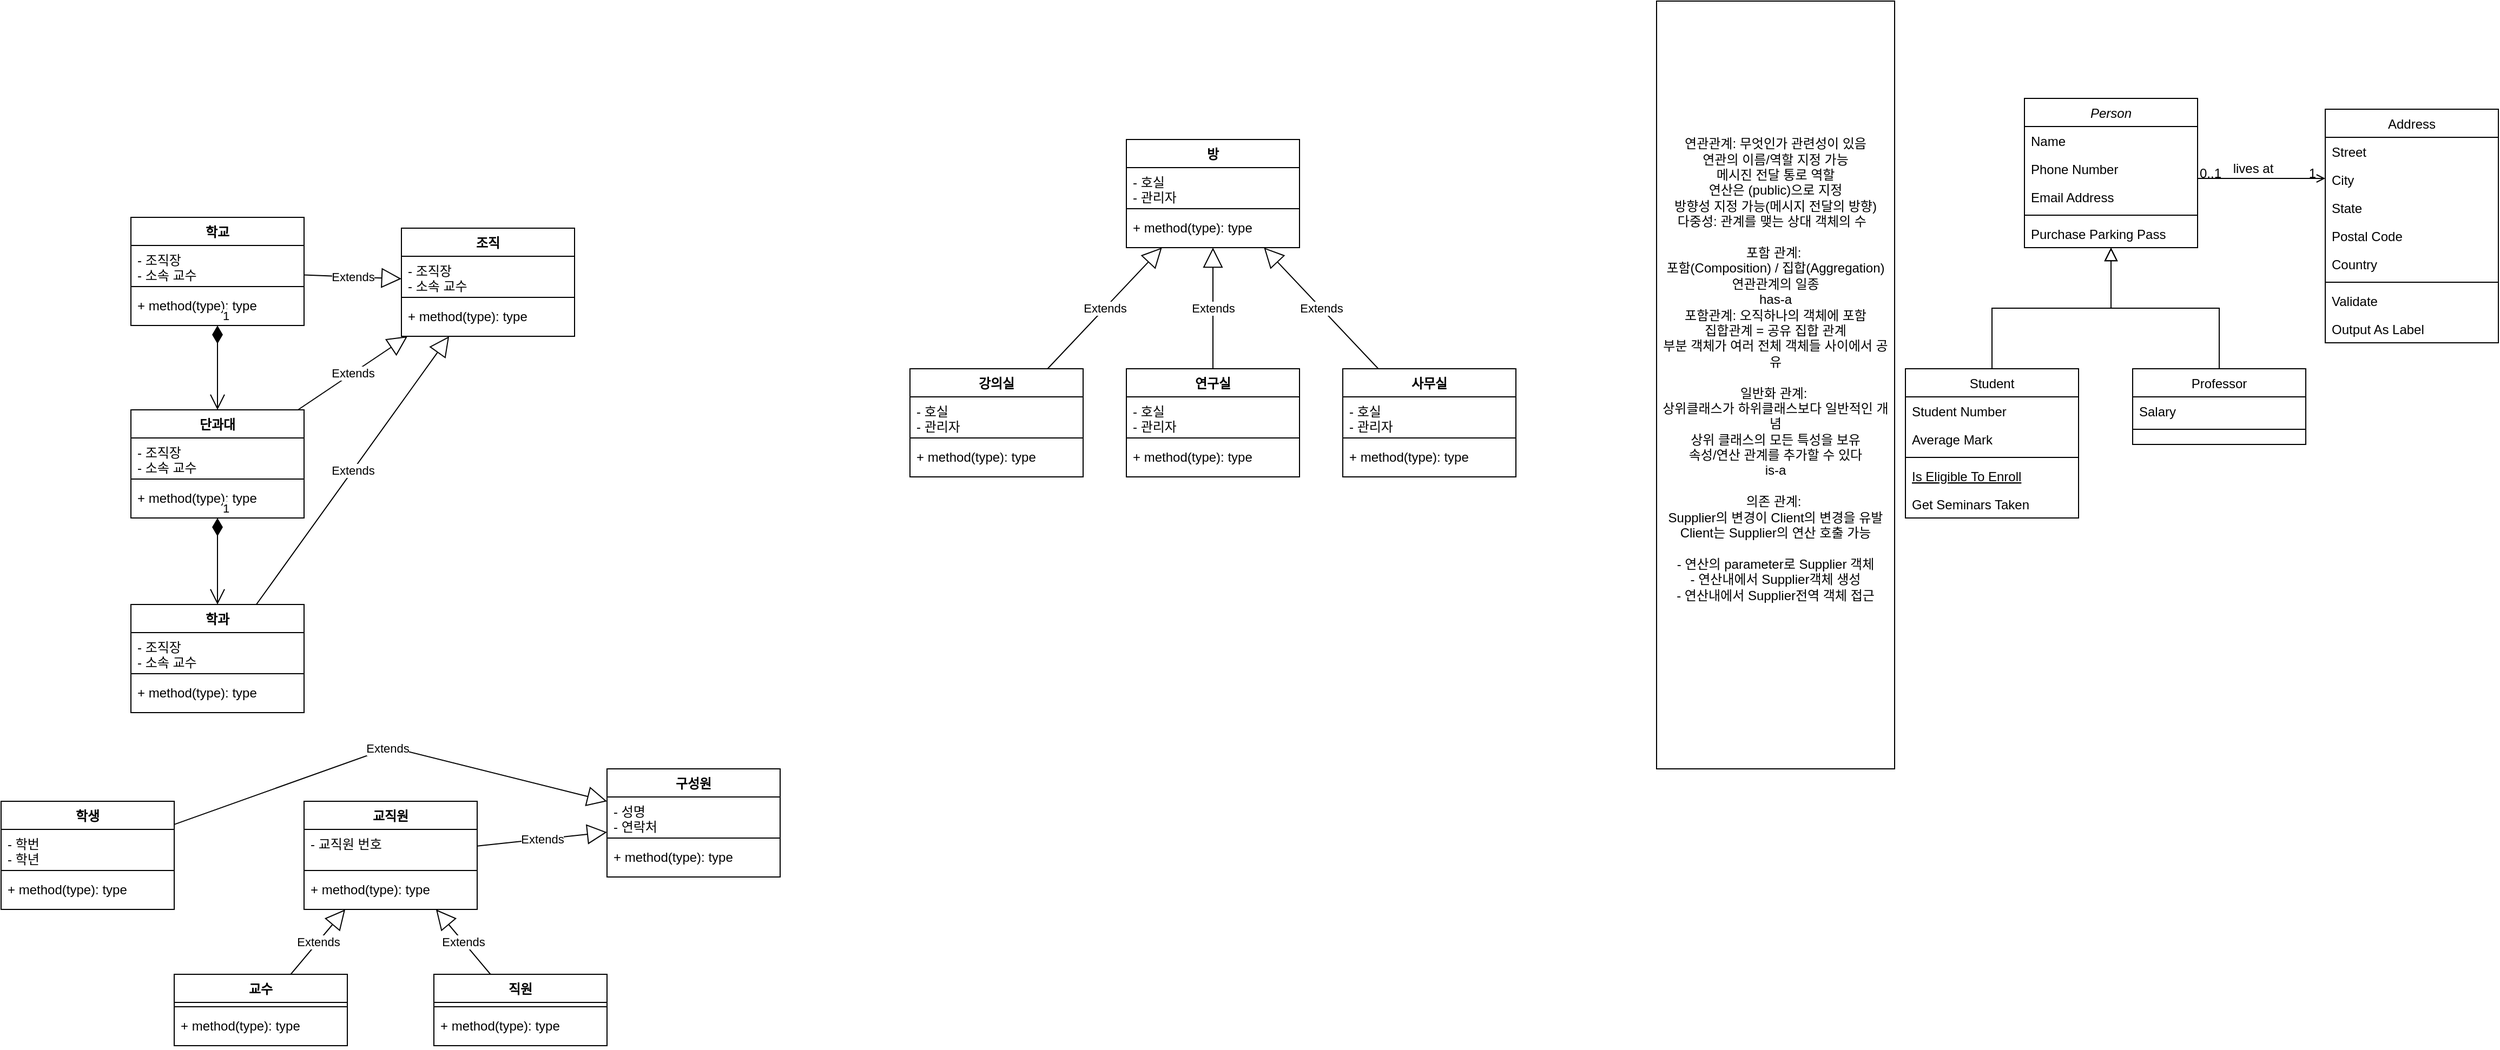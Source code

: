 <mxfile version="24.7.12">
  <diagram id="C5RBs43oDa-KdzZeNtuy" name="Page-1">
    <mxGraphModel dx="2560" dy="573" grid="1" gridSize="10" guides="1" tooltips="1" connect="1" arrows="1" fold="1" page="1" pageScale="1" pageWidth="827" pageHeight="1169" math="0" shadow="0">
      <root>
        <mxCell id="WIyWlLk6GJQsqaUBKTNV-0" />
        <mxCell id="WIyWlLk6GJQsqaUBKTNV-1" parent="WIyWlLk6GJQsqaUBKTNV-0" />
        <mxCell id="zkfFHV4jXpPFQw0GAbJ--0" value="Person" style="swimlane;fontStyle=2;align=center;verticalAlign=top;childLayout=stackLayout;horizontal=1;startSize=26;horizontalStack=0;resizeParent=1;resizeLast=0;collapsible=1;marginBottom=0;rounded=0;shadow=0;strokeWidth=1;" parent="WIyWlLk6GJQsqaUBKTNV-1" vertex="1">
          <mxGeometry x="230" y="110" width="160" height="138" as="geometry">
            <mxRectangle x="230" y="140" width="160" height="26" as="alternateBounds" />
          </mxGeometry>
        </mxCell>
        <mxCell id="zkfFHV4jXpPFQw0GAbJ--1" value="Name" style="text;align=left;verticalAlign=top;spacingLeft=4;spacingRight=4;overflow=hidden;rotatable=0;points=[[0,0.5],[1,0.5]];portConstraint=eastwest;" parent="zkfFHV4jXpPFQw0GAbJ--0" vertex="1">
          <mxGeometry y="26" width="160" height="26" as="geometry" />
        </mxCell>
        <mxCell id="zkfFHV4jXpPFQw0GAbJ--2" value="Phone Number" style="text;align=left;verticalAlign=top;spacingLeft=4;spacingRight=4;overflow=hidden;rotatable=0;points=[[0,0.5],[1,0.5]];portConstraint=eastwest;rounded=0;shadow=0;html=0;" parent="zkfFHV4jXpPFQw0GAbJ--0" vertex="1">
          <mxGeometry y="52" width="160" height="26" as="geometry" />
        </mxCell>
        <mxCell id="zkfFHV4jXpPFQw0GAbJ--3" value="Email Address" style="text;align=left;verticalAlign=top;spacingLeft=4;spacingRight=4;overflow=hidden;rotatable=0;points=[[0,0.5],[1,0.5]];portConstraint=eastwest;rounded=0;shadow=0;html=0;" parent="zkfFHV4jXpPFQw0GAbJ--0" vertex="1">
          <mxGeometry y="78" width="160" height="26" as="geometry" />
        </mxCell>
        <mxCell id="zkfFHV4jXpPFQw0GAbJ--4" value="" style="line;html=1;strokeWidth=1;align=left;verticalAlign=middle;spacingTop=-1;spacingLeft=3;spacingRight=3;rotatable=0;labelPosition=right;points=[];portConstraint=eastwest;" parent="zkfFHV4jXpPFQw0GAbJ--0" vertex="1">
          <mxGeometry y="104" width="160" height="8" as="geometry" />
        </mxCell>
        <mxCell id="zkfFHV4jXpPFQw0GAbJ--5" value="Purchase Parking Pass" style="text;align=left;verticalAlign=top;spacingLeft=4;spacingRight=4;overflow=hidden;rotatable=0;points=[[0,0.5],[1,0.5]];portConstraint=eastwest;" parent="zkfFHV4jXpPFQw0GAbJ--0" vertex="1">
          <mxGeometry y="112" width="160" height="26" as="geometry" />
        </mxCell>
        <mxCell id="zkfFHV4jXpPFQw0GAbJ--6" value="Student" style="swimlane;fontStyle=0;align=center;verticalAlign=top;childLayout=stackLayout;horizontal=1;startSize=26;horizontalStack=0;resizeParent=1;resizeLast=0;collapsible=1;marginBottom=0;rounded=0;shadow=0;strokeWidth=1;" parent="WIyWlLk6GJQsqaUBKTNV-1" vertex="1">
          <mxGeometry x="120" y="360" width="160" height="138" as="geometry">
            <mxRectangle x="130" y="380" width="160" height="26" as="alternateBounds" />
          </mxGeometry>
        </mxCell>
        <mxCell id="zkfFHV4jXpPFQw0GAbJ--7" value="Student Number" style="text;align=left;verticalAlign=top;spacingLeft=4;spacingRight=4;overflow=hidden;rotatable=0;points=[[0,0.5],[1,0.5]];portConstraint=eastwest;" parent="zkfFHV4jXpPFQw0GAbJ--6" vertex="1">
          <mxGeometry y="26" width="160" height="26" as="geometry" />
        </mxCell>
        <mxCell id="zkfFHV4jXpPFQw0GAbJ--8" value="Average Mark" style="text;align=left;verticalAlign=top;spacingLeft=4;spacingRight=4;overflow=hidden;rotatable=0;points=[[0,0.5],[1,0.5]];portConstraint=eastwest;rounded=0;shadow=0;html=0;" parent="zkfFHV4jXpPFQw0GAbJ--6" vertex="1">
          <mxGeometry y="52" width="160" height="26" as="geometry" />
        </mxCell>
        <mxCell id="zkfFHV4jXpPFQw0GAbJ--9" value="" style="line;html=1;strokeWidth=1;align=left;verticalAlign=middle;spacingTop=-1;spacingLeft=3;spacingRight=3;rotatable=0;labelPosition=right;points=[];portConstraint=eastwest;" parent="zkfFHV4jXpPFQw0GAbJ--6" vertex="1">
          <mxGeometry y="78" width="160" height="8" as="geometry" />
        </mxCell>
        <mxCell id="zkfFHV4jXpPFQw0GAbJ--10" value="Is Eligible To Enroll" style="text;align=left;verticalAlign=top;spacingLeft=4;spacingRight=4;overflow=hidden;rotatable=0;points=[[0,0.5],[1,0.5]];portConstraint=eastwest;fontStyle=4" parent="zkfFHV4jXpPFQw0GAbJ--6" vertex="1">
          <mxGeometry y="86" width="160" height="26" as="geometry" />
        </mxCell>
        <mxCell id="zkfFHV4jXpPFQw0GAbJ--11" value="Get Seminars Taken" style="text;align=left;verticalAlign=top;spacingLeft=4;spacingRight=4;overflow=hidden;rotatable=0;points=[[0,0.5],[1,0.5]];portConstraint=eastwest;" parent="zkfFHV4jXpPFQw0GAbJ--6" vertex="1">
          <mxGeometry y="112" width="160" height="26" as="geometry" />
        </mxCell>
        <mxCell id="zkfFHV4jXpPFQw0GAbJ--12" value="" style="endArrow=block;endSize=10;endFill=0;shadow=0;strokeWidth=1;rounded=0;curved=0;edgeStyle=elbowEdgeStyle;elbow=vertical;" parent="WIyWlLk6GJQsqaUBKTNV-1" source="zkfFHV4jXpPFQw0GAbJ--6" target="zkfFHV4jXpPFQw0GAbJ--0" edge="1">
          <mxGeometry width="160" relative="1" as="geometry">
            <mxPoint x="200" y="203" as="sourcePoint" />
            <mxPoint x="200" y="203" as="targetPoint" />
          </mxGeometry>
        </mxCell>
        <mxCell id="zkfFHV4jXpPFQw0GAbJ--13" value="Professor" style="swimlane;fontStyle=0;align=center;verticalAlign=top;childLayout=stackLayout;horizontal=1;startSize=26;horizontalStack=0;resizeParent=1;resizeLast=0;collapsible=1;marginBottom=0;rounded=0;shadow=0;strokeWidth=1;" parent="WIyWlLk6GJQsqaUBKTNV-1" vertex="1">
          <mxGeometry x="330" y="360" width="160" height="70" as="geometry">
            <mxRectangle x="340" y="380" width="170" height="26" as="alternateBounds" />
          </mxGeometry>
        </mxCell>
        <mxCell id="zkfFHV4jXpPFQw0GAbJ--14" value="Salary" style="text;align=left;verticalAlign=top;spacingLeft=4;spacingRight=4;overflow=hidden;rotatable=0;points=[[0,0.5],[1,0.5]];portConstraint=eastwest;" parent="zkfFHV4jXpPFQw0GAbJ--13" vertex="1">
          <mxGeometry y="26" width="160" height="26" as="geometry" />
        </mxCell>
        <mxCell id="zkfFHV4jXpPFQw0GAbJ--15" value="" style="line;html=1;strokeWidth=1;align=left;verticalAlign=middle;spacingTop=-1;spacingLeft=3;spacingRight=3;rotatable=0;labelPosition=right;points=[];portConstraint=eastwest;" parent="zkfFHV4jXpPFQw0GAbJ--13" vertex="1">
          <mxGeometry y="52" width="160" height="8" as="geometry" />
        </mxCell>
        <mxCell id="zkfFHV4jXpPFQw0GAbJ--16" value="" style="endArrow=block;endSize=10;endFill=0;shadow=0;strokeWidth=1;rounded=0;curved=0;edgeStyle=elbowEdgeStyle;elbow=vertical;" parent="WIyWlLk6GJQsqaUBKTNV-1" source="zkfFHV4jXpPFQw0GAbJ--13" target="zkfFHV4jXpPFQw0GAbJ--0" edge="1">
          <mxGeometry width="160" relative="1" as="geometry">
            <mxPoint x="210" y="373" as="sourcePoint" />
            <mxPoint x="310" y="271" as="targetPoint" />
          </mxGeometry>
        </mxCell>
        <mxCell id="zkfFHV4jXpPFQw0GAbJ--17" value="Address" style="swimlane;fontStyle=0;align=center;verticalAlign=top;childLayout=stackLayout;horizontal=1;startSize=26;horizontalStack=0;resizeParent=1;resizeLast=0;collapsible=1;marginBottom=0;rounded=0;shadow=0;strokeWidth=1;" parent="WIyWlLk6GJQsqaUBKTNV-1" vertex="1">
          <mxGeometry x="508" y="120" width="160" height="216" as="geometry">
            <mxRectangle x="550" y="140" width="160" height="26" as="alternateBounds" />
          </mxGeometry>
        </mxCell>
        <mxCell id="zkfFHV4jXpPFQw0GAbJ--18" value="Street" style="text;align=left;verticalAlign=top;spacingLeft=4;spacingRight=4;overflow=hidden;rotatable=0;points=[[0,0.5],[1,0.5]];portConstraint=eastwest;" parent="zkfFHV4jXpPFQw0GAbJ--17" vertex="1">
          <mxGeometry y="26" width="160" height="26" as="geometry" />
        </mxCell>
        <mxCell id="zkfFHV4jXpPFQw0GAbJ--19" value="City" style="text;align=left;verticalAlign=top;spacingLeft=4;spacingRight=4;overflow=hidden;rotatable=0;points=[[0,0.5],[1,0.5]];portConstraint=eastwest;rounded=0;shadow=0;html=0;" parent="zkfFHV4jXpPFQw0GAbJ--17" vertex="1">
          <mxGeometry y="52" width="160" height="26" as="geometry" />
        </mxCell>
        <mxCell id="zkfFHV4jXpPFQw0GAbJ--20" value="State" style="text;align=left;verticalAlign=top;spacingLeft=4;spacingRight=4;overflow=hidden;rotatable=0;points=[[0,0.5],[1,0.5]];portConstraint=eastwest;rounded=0;shadow=0;html=0;" parent="zkfFHV4jXpPFQw0GAbJ--17" vertex="1">
          <mxGeometry y="78" width="160" height="26" as="geometry" />
        </mxCell>
        <mxCell id="zkfFHV4jXpPFQw0GAbJ--21" value="Postal Code" style="text;align=left;verticalAlign=top;spacingLeft=4;spacingRight=4;overflow=hidden;rotatable=0;points=[[0,0.5],[1,0.5]];portConstraint=eastwest;rounded=0;shadow=0;html=0;" parent="zkfFHV4jXpPFQw0GAbJ--17" vertex="1">
          <mxGeometry y="104" width="160" height="26" as="geometry" />
        </mxCell>
        <mxCell id="zkfFHV4jXpPFQw0GAbJ--22" value="Country" style="text;align=left;verticalAlign=top;spacingLeft=4;spacingRight=4;overflow=hidden;rotatable=0;points=[[0,0.5],[1,0.5]];portConstraint=eastwest;rounded=0;shadow=0;html=0;" parent="zkfFHV4jXpPFQw0GAbJ--17" vertex="1">
          <mxGeometry y="130" width="160" height="26" as="geometry" />
        </mxCell>
        <mxCell id="zkfFHV4jXpPFQw0GAbJ--23" value="" style="line;html=1;strokeWidth=1;align=left;verticalAlign=middle;spacingTop=-1;spacingLeft=3;spacingRight=3;rotatable=0;labelPosition=right;points=[];portConstraint=eastwest;" parent="zkfFHV4jXpPFQw0GAbJ--17" vertex="1">
          <mxGeometry y="156" width="160" height="8" as="geometry" />
        </mxCell>
        <mxCell id="zkfFHV4jXpPFQw0GAbJ--24" value="Validate" style="text;align=left;verticalAlign=top;spacingLeft=4;spacingRight=4;overflow=hidden;rotatable=0;points=[[0,0.5],[1,0.5]];portConstraint=eastwest;" parent="zkfFHV4jXpPFQw0GAbJ--17" vertex="1">
          <mxGeometry y="164" width="160" height="26" as="geometry" />
        </mxCell>
        <mxCell id="zkfFHV4jXpPFQw0GAbJ--25" value="Output As Label" style="text;align=left;verticalAlign=top;spacingLeft=4;spacingRight=4;overflow=hidden;rotatable=0;points=[[0,0.5],[1,0.5]];portConstraint=eastwest;" parent="zkfFHV4jXpPFQw0GAbJ--17" vertex="1">
          <mxGeometry y="190" width="160" height="26" as="geometry" />
        </mxCell>
        <mxCell id="zkfFHV4jXpPFQw0GAbJ--26" value="" style="endArrow=open;shadow=0;strokeWidth=1;rounded=0;curved=0;endFill=1;edgeStyle=elbowEdgeStyle;elbow=vertical;" parent="WIyWlLk6GJQsqaUBKTNV-1" source="zkfFHV4jXpPFQw0GAbJ--0" target="zkfFHV4jXpPFQw0GAbJ--17" edge="1">
          <mxGeometry x="0.5" y="41" relative="1" as="geometry">
            <mxPoint x="380" y="192" as="sourcePoint" />
            <mxPoint x="540" y="192" as="targetPoint" />
            <mxPoint x="-40" y="32" as="offset" />
          </mxGeometry>
        </mxCell>
        <mxCell id="zkfFHV4jXpPFQw0GAbJ--27" value="0..1" style="resizable=0;align=left;verticalAlign=bottom;labelBackgroundColor=none;fontSize=12;" parent="zkfFHV4jXpPFQw0GAbJ--26" connectable="0" vertex="1">
          <mxGeometry x="-1" relative="1" as="geometry">
            <mxPoint y="4" as="offset" />
          </mxGeometry>
        </mxCell>
        <mxCell id="zkfFHV4jXpPFQw0GAbJ--28" value="1" style="resizable=0;align=right;verticalAlign=bottom;labelBackgroundColor=none;fontSize=12;" parent="zkfFHV4jXpPFQw0GAbJ--26" connectable="0" vertex="1">
          <mxGeometry x="1" relative="1" as="geometry">
            <mxPoint x="-7" y="4" as="offset" />
          </mxGeometry>
        </mxCell>
        <mxCell id="zkfFHV4jXpPFQw0GAbJ--29" value="lives at" style="text;html=1;resizable=0;points=[];;align=center;verticalAlign=middle;labelBackgroundColor=none;rounded=0;shadow=0;strokeWidth=1;fontSize=12;" parent="zkfFHV4jXpPFQw0GAbJ--26" vertex="1" connectable="0">
          <mxGeometry x="0.5" y="49" relative="1" as="geometry">
            <mxPoint x="-38" y="40" as="offset" />
          </mxGeometry>
        </mxCell>
        <mxCell id="RSaa8mzsgfKORevGykRk-0" value="연관관계: 무엇인가 관련성이 있음&lt;div&gt;연관의 이름/역할 지정 가능&lt;/div&gt;&lt;div&gt;메시진 전달 통로 역할&lt;/div&gt;&lt;div&gt;연산은 (public)으로 지정&lt;/div&gt;&lt;div&gt;방향성 지정 가능(메시지 전달의 방향)&lt;/div&gt;&lt;div&gt;다중성: 관계를 맺는 상대 객체의 수&amp;nbsp;&amp;nbsp;&lt;br&gt;&lt;br&gt;&lt;div&gt;포함 관계:&amp;nbsp;&lt;br&gt;포함(Composition) / 집합(Aggregation)&lt;/div&gt;&lt;div&gt;연관관계의 일종&lt;/div&gt;&lt;div&gt;has-a&lt;/div&gt;&lt;div&gt;포함관계: 오직하나의 객체에 포함&lt;/div&gt;&lt;div&gt;집합관계 = 공유 집합 관계&lt;/div&gt;&lt;div&gt;부분 객체가 여러 전체 객체들 사이에서 공유&lt;/div&gt;&lt;div&gt;&lt;br&gt;&lt;/div&gt;&lt;div&gt;일반화 관계:&amp;nbsp;&lt;/div&gt;&lt;div&gt;상위클래스가 하위클래스보다 일반적인 개념&lt;/div&gt;&lt;div&gt;상위 클래스의 모든 특성을 보유&lt;/div&gt;&lt;div&gt;속성/연산 관계를 추가할 수 있다&lt;/div&gt;&lt;div&gt;is-a&lt;/div&gt;&lt;div&gt;&lt;br&gt;&lt;/div&gt;&lt;div&gt;의존 관계:&amp;nbsp;&lt;/div&gt;&lt;div&gt;Supplier의 변경이 Client의 변경을 유발&lt;/div&gt;&lt;div&gt;Client는 Supplier의 연산 호출 가능&lt;/div&gt;&lt;div&gt;&lt;br&gt;&lt;/div&gt;&lt;div&gt;- 연산의 parameter로 Supplier 객체&lt;/div&gt;&lt;div&gt;- 연산내에서 Supplier객체 생성&lt;/div&gt;&lt;div&gt;- 연산내에서 Supplier전역 객체 접근&lt;/div&gt;&lt;div&gt;&lt;br&gt;&lt;/div&gt;&lt;div&gt;&lt;br&gt;&lt;/div&gt;&lt;/div&gt;" style="rounded=0;whiteSpace=wrap;html=1;" vertex="1" parent="WIyWlLk6GJQsqaUBKTNV-1">
          <mxGeometry x="-110" y="20" width="220" height="710" as="geometry" />
        </mxCell>
        <mxCell id="RSaa8mzsgfKORevGykRk-1" value="방" style="swimlane;fontStyle=1;align=center;verticalAlign=top;childLayout=stackLayout;horizontal=1;startSize=26;horizontalStack=0;resizeParent=1;resizeParentMax=0;resizeLast=0;collapsible=1;marginBottom=0;whiteSpace=wrap;html=1;" vertex="1" parent="WIyWlLk6GJQsqaUBKTNV-1">
          <mxGeometry x="-600" y="148" width="160" height="100" as="geometry" />
        </mxCell>
        <mxCell id="RSaa8mzsgfKORevGykRk-2" value="- 호실&lt;br&gt;- 관리자&lt;div&gt;&lt;div&gt;&lt;br&gt;&lt;div&gt;-&lt;/div&gt;&lt;/div&gt;&lt;/div&gt;" style="text;strokeColor=none;fillColor=none;align=left;verticalAlign=top;spacingLeft=4;spacingRight=4;overflow=hidden;rotatable=0;points=[[0,0.5],[1,0.5]];portConstraint=eastwest;whiteSpace=wrap;html=1;" vertex="1" parent="RSaa8mzsgfKORevGykRk-1">
          <mxGeometry y="26" width="160" height="34" as="geometry" />
        </mxCell>
        <mxCell id="RSaa8mzsgfKORevGykRk-3" value="" style="line;strokeWidth=1;fillColor=none;align=left;verticalAlign=middle;spacingTop=-1;spacingLeft=3;spacingRight=3;rotatable=0;labelPosition=right;points=[];portConstraint=eastwest;strokeColor=inherit;" vertex="1" parent="RSaa8mzsgfKORevGykRk-1">
          <mxGeometry y="60" width="160" height="8" as="geometry" />
        </mxCell>
        <mxCell id="RSaa8mzsgfKORevGykRk-4" value="+ method(type): type" style="text;strokeColor=none;fillColor=none;align=left;verticalAlign=top;spacingLeft=4;spacingRight=4;overflow=hidden;rotatable=0;points=[[0,0.5],[1,0.5]];portConstraint=eastwest;whiteSpace=wrap;html=1;" vertex="1" parent="RSaa8mzsgfKORevGykRk-1">
          <mxGeometry y="68" width="160" height="32" as="geometry" />
        </mxCell>
        <mxCell id="RSaa8mzsgfKORevGykRk-6" value="강의실" style="swimlane;fontStyle=1;align=center;verticalAlign=top;childLayout=stackLayout;horizontal=1;startSize=26;horizontalStack=0;resizeParent=1;resizeParentMax=0;resizeLast=0;collapsible=1;marginBottom=0;whiteSpace=wrap;html=1;" vertex="1" parent="WIyWlLk6GJQsqaUBKTNV-1">
          <mxGeometry x="-800" y="360" width="160" height="100" as="geometry" />
        </mxCell>
        <mxCell id="RSaa8mzsgfKORevGykRk-7" value="- 호실&lt;br&gt;- 관리자&lt;div&gt;&lt;div&gt;&lt;br&gt;&lt;div&gt;-&lt;/div&gt;&lt;/div&gt;&lt;/div&gt;" style="text;strokeColor=none;fillColor=none;align=left;verticalAlign=top;spacingLeft=4;spacingRight=4;overflow=hidden;rotatable=0;points=[[0,0.5],[1,0.5]];portConstraint=eastwest;whiteSpace=wrap;html=1;" vertex="1" parent="RSaa8mzsgfKORevGykRk-6">
          <mxGeometry y="26" width="160" height="34" as="geometry" />
        </mxCell>
        <mxCell id="RSaa8mzsgfKORevGykRk-8" value="" style="line;strokeWidth=1;fillColor=none;align=left;verticalAlign=middle;spacingTop=-1;spacingLeft=3;spacingRight=3;rotatable=0;labelPosition=right;points=[];portConstraint=eastwest;strokeColor=inherit;" vertex="1" parent="RSaa8mzsgfKORevGykRk-6">
          <mxGeometry y="60" width="160" height="8" as="geometry" />
        </mxCell>
        <mxCell id="RSaa8mzsgfKORevGykRk-9" value="+ method(type): type" style="text;strokeColor=none;fillColor=none;align=left;verticalAlign=top;spacingLeft=4;spacingRight=4;overflow=hidden;rotatable=0;points=[[0,0.5],[1,0.5]];portConstraint=eastwest;whiteSpace=wrap;html=1;" vertex="1" parent="RSaa8mzsgfKORevGykRk-6">
          <mxGeometry y="68" width="160" height="32" as="geometry" />
        </mxCell>
        <mxCell id="RSaa8mzsgfKORevGykRk-10" value="연구실" style="swimlane;fontStyle=1;align=center;verticalAlign=top;childLayout=stackLayout;horizontal=1;startSize=26;horizontalStack=0;resizeParent=1;resizeParentMax=0;resizeLast=0;collapsible=1;marginBottom=0;whiteSpace=wrap;html=1;" vertex="1" parent="WIyWlLk6GJQsqaUBKTNV-1">
          <mxGeometry x="-600" y="360" width="160" height="100" as="geometry" />
        </mxCell>
        <mxCell id="RSaa8mzsgfKORevGykRk-11" value="- 호실&lt;br&gt;- 관리자&lt;div&gt;&lt;div&gt;&lt;br&gt;&lt;div&gt;-&lt;/div&gt;&lt;/div&gt;&lt;/div&gt;" style="text;strokeColor=none;fillColor=none;align=left;verticalAlign=top;spacingLeft=4;spacingRight=4;overflow=hidden;rotatable=0;points=[[0,0.5],[1,0.5]];portConstraint=eastwest;whiteSpace=wrap;html=1;" vertex="1" parent="RSaa8mzsgfKORevGykRk-10">
          <mxGeometry y="26" width="160" height="34" as="geometry" />
        </mxCell>
        <mxCell id="RSaa8mzsgfKORevGykRk-12" value="" style="line;strokeWidth=1;fillColor=none;align=left;verticalAlign=middle;spacingTop=-1;spacingLeft=3;spacingRight=3;rotatable=0;labelPosition=right;points=[];portConstraint=eastwest;strokeColor=inherit;" vertex="1" parent="RSaa8mzsgfKORevGykRk-10">
          <mxGeometry y="60" width="160" height="8" as="geometry" />
        </mxCell>
        <mxCell id="RSaa8mzsgfKORevGykRk-13" value="+ method(type): type" style="text;strokeColor=none;fillColor=none;align=left;verticalAlign=top;spacingLeft=4;spacingRight=4;overflow=hidden;rotatable=0;points=[[0,0.5],[1,0.5]];portConstraint=eastwest;whiteSpace=wrap;html=1;" vertex="1" parent="RSaa8mzsgfKORevGykRk-10">
          <mxGeometry y="68" width="160" height="32" as="geometry" />
        </mxCell>
        <mxCell id="RSaa8mzsgfKORevGykRk-14" value="사무실" style="swimlane;fontStyle=1;align=center;verticalAlign=top;childLayout=stackLayout;horizontal=1;startSize=26;horizontalStack=0;resizeParent=1;resizeParentMax=0;resizeLast=0;collapsible=1;marginBottom=0;whiteSpace=wrap;html=1;" vertex="1" parent="WIyWlLk6GJQsqaUBKTNV-1">
          <mxGeometry x="-400" y="360" width="160" height="100" as="geometry" />
        </mxCell>
        <mxCell id="RSaa8mzsgfKORevGykRk-15" value="- 호실&lt;br&gt;- 관리자&lt;div&gt;&lt;div&gt;&lt;br&gt;&lt;div&gt;-&lt;/div&gt;&lt;/div&gt;&lt;/div&gt;" style="text;strokeColor=none;fillColor=none;align=left;verticalAlign=top;spacingLeft=4;spacingRight=4;overflow=hidden;rotatable=0;points=[[0,0.5],[1,0.5]];portConstraint=eastwest;whiteSpace=wrap;html=1;" vertex="1" parent="RSaa8mzsgfKORevGykRk-14">
          <mxGeometry y="26" width="160" height="34" as="geometry" />
        </mxCell>
        <mxCell id="RSaa8mzsgfKORevGykRk-16" value="" style="line;strokeWidth=1;fillColor=none;align=left;verticalAlign=middle;spacingTop=-1;spacingLeft=3;spacingRight=3;rotatable=0;labelPosition=right;points=[];portConstraint=eastwest;strokeColor=inherit;" vertex="1" parent="RSaa8mzsgfKORevGykRk-14">
          <mxGeometry y="60" width="160" height="8" as="geometry" />
        </mxCell>
        <mxCell id="RSaa8mzsgfKORevGykRk-17" value="+ method(type): type" style="text;strokeColor=none;fillColor=none;align=left;verticalAlign=top;spacingLeft=4;spacingRight=4;overflow=hidden;rotatable=0;points=[[0,0.5],[1,0.5]];portConstraint=eastwest;whiteSpace=wrap;html=1;" vertex="1" parent="RSaa8mzsgfKORevGykRk-14">
          <mxGeometry y="68" width="160" height="32" as="geometry" />
        </mxCell>
        <mxCell id="RSaa8mzsgfKORevGykRk-19" value="Extends" style="endArrow=block;endSize=16;endFill=0;html=1;rounded=0;" edge="1" parent="WIyWlLk6GJQsqaUBKTNV-1" source="RSaa8mzsgfKORevGykRk-6" target="RSaa8mzsgfKORevGykRk-1">
          <mxGeometry width="160" relative="1" as="geometry">
            <mxPoint x="-520" y="420" as="sourcePoint" />
            <mxPoint x="-360" y="420" as="targetPoint" />
          </mxGeometry>
        </mxCell>
        <mxCell id="RSaa8mzsgfKORevGykRk-20" value="Extends" style="endArrow=block;endSize=16;endFill=0;html=1;rounded=0;" edge="1" parent="WIyWlLk6GJQsqaUBKTNV-1" source="RSaa8mzsgfKORevGykRk-10" target="RSaa8mzsgfKORevGykRk-1">
          <mxGeometry width="160" relative="1" as="geometry">
            <mxPoint x="-663" y="370" as="sourcePoint" />
            <mxPoint x="-440" y="300" as="targetPoint" />
          </mxGeometry>
        </mxCell>
        <mxCell id="RSaa8mzsgfKORevGykRk-21" value="Extends" style="endArrow=block;endSize=16;endFill=0;html=1;rounded=0;" edge="1" parent="WIyWlLk6GJQsqaUBKTNV-1" source="RSaa8mzsgfKORevGykRk-14" target="RSaa8mzsgfKORevGykRk-1">
          <mxGeometry width="160" relative="1" as="geometry">
            <mxPoint x="-360" y="360" as="sourcePoint" />
            <mxPoint x="-360" y="248" as="targetPoint" />
          </mxGeometry>
        </mxCell>
        <mxCell id="RSaa8mzsgfKORevGykRk-22" value="조직" style="swimlane;fontStyle=1;align=center;verticalAlign=top;childLayout=stackLayout;horizontal=1;startSize=26;horizontalStack=0;resizeParent=1;resizeParentMax=0;resizeLast=0;collapsible=1;marginBottom=0;whiteSpace=wrap;html=1;" vertex="1" parent="WIyWlLk6GJQsqaUBKTNV-1">
          <mxGeometry x="-1270" y="230" width="160" height="100" as="geometry" />
        </mxCell>
        <mxCell id="RSaa8mzsgfKORevGykRk-23" value="- 조직장&lt;br&gt;- 소속 교수&lt;div&gt;&lt;div&gt;&lt;br&gt;&lt;div&gt;-&lt;/div&gt;&lt;/div&gt;&lt;/div&gt;" style="text;strokeColor=none;fillColor=none;align=left;verticalAlign=top;spacingLeft=4;spacingRight=4;overflow=hidden;rotatable=0;points=[[0,0.5],[1,0.5]];portConstraint=eastwest;whiteSpace=wrap;html=1;" vertex="1" parent="RSaa8mzsgfKORevGykRk-22">
          <mxGeometry y="26" width="160" height="34" as="geometry" />
        </mxCell>
        <mxCell id="RSaa8mzsgfKORevGykRk-24" value="" style="line;strokeWidth=1;fillColor=none;align=left;verticalAlign=middle;spacingTop=-1;spacingLeft=3;spacingRight=3;rotatable=0;labelPosition=right;points=[];portConstraint=eastwest;strokeColor=inherit;" vertex="1" parent="RSaa8mzsgfKORevGykRk-22">
          <mxGeometry y="60" width="160" height="8" as="geometry" />
        </mxCell>
        <mxCell id="RSaa8mzsgfKORevGykRk-25" value="+ method(type): type" style="text;strokeColor=none;fillColor=none;align=left;verticalAlign=top;spacingLeft=4;spacingRight=4;overflow=hidden;rotatable=0;points=[[0,0.5],[1,0.5]];portConstraint=eastwest;whiteSpace=wrap;html=1;" vertex="1" parent="RSaa8mzsgfKORevGykRk-22">
          <mxGeometry y="68" width="160" height="32" as="geometry" />
        </mxCell>
        <mxCell id="RSaa8mzsgfKORevGykRk-26" value="학교" style="swimlane;fontStyle=1;align=center;verticalAlign=top;childLayout=stackLayout;horizontal=1;startSize=26;horizontalStack=0;resizeParent=1;resizeParentMax=0;resizeLast=0;collapsible=1;marginBottom=0;whiteSpace=wrap;html=1;" vertex="1" parent="WIyWlLk6GJQsqaUBKTNV-1">
          <mxGeometry x="-1520" y="220" width="160" height="100" as="geometry" />
        </mxCell>
        <mxCell id="RSaa8mzsgfKORevGykRk-27" value="- 조직장&lt;br&gt;- 소속 교수&lt;div&gt;&lt;div&gt;&lt;br&gt;&lt;div&gt;-&lt;/div&gt;&lt;/div&gt;&lt;/div&gt;" style="text;strokeColor=none;fillColor=none;align=left;verticalAlign=top;spacingLeft=4;spacingRight=4;overflow=hidden;rotatable=0;points=[[0,0.5],[1,0.5]];portConstraint=eastwest;whiteSpace=wrap;html=1;" vertex="1" parent="RSaa8mzsgfKORevGykRk-26">
          <mxGeometry y="26" width="160" height="34" as="geometry" />
        </mxCell>
        <mxCell id="RSaa8mzsgfKORevGykRk-28" value="" style="line;strokeWidth=1;fillColor=none;align=left;verticalAlign=middle;spacingTop=-1;spacingLeft=3;spacingRight=3;rotatable=0;labelPosition=right;points=[];portConstraint=eastwest;strokeColor=inherit;" vertex="1" parent="RSaa8mzsgfKORevGykRk-26">
          <mxGeometry y="60" width="160" height="8" as="geometry" />
        </mxCell>
        <mxCell id="RSaa8mzsgfKORevGykRk-29" value="+ method(type): type" style="text;strokeColor=none;fillColor=none;align=left;verticalAlign=top;spacingLeft=4;spacingRight=4;overflow=hidden;rotatable=0;points=[[0,0.5],[1,0.5]];portConstraint=eastwest;whiteSpace=wrap;html=1;" vertex="1" parent="RSaa8mzsgfKORevGykRk-26">
          <mxGeometry y="68" width="160" height="32" as="geometry" />
        </mxCell>
        <mxCell id="RSaa8mzsgfKORevGykRk-30" value="단과대" style="swimlane;fontStyle=1;align=center;verticalAlign=top;childLayout=stackLayout;horizontal=1;startSize=26;horizontalStack=0;resizeParent=1;resizeParentMax=0;resizeLast=0;collapsible=1;marginBottom=0;whiteSpace=wrap;html=1;" vertex="1" parent="WIyWlLk6GJQsqaUBKTNV-1">
          <mxGeometry x="-1520" y="398" width="160" height="100" as="geometry" />
        </mxCell>
        <mxCell id="RSaa8mzsgfKORevGykRk-31" value="- 조직장&lt;br&gt;- 소속 교수&lt;div&gt;&lt;div&gt;&lt;br&gt;&lt;div&gt;-&lt;/div&gt;&lt;/div&gt;&lt;/div&gt;" style="text;strokeColor=none;fillColor=none;align=left;verticalAlign=top;spacingLeft=4;spacingRight=4;overflow=hidden;rotatable=0;points=[[0,0.5],[1,0.5]];portConstraint=eastwest;whiteSpace=wrap;html=1;" vertex="1" parent="RSaa8mzsgfKORevGykRk-30">
          <mxGeometry y="26" width="160" height="34" as="geometry" />
        </mxCell>
        <mxCell id="RSaa8mzsgfKORevGykRk-32" value="" style="line;strokeWidth=1;fillColor=none;align=left;verticalAlign=middle;spacingTop=-1;spacingLeft=3;spacingRight=3;rotatable=0;labelPosition=right;points=[];portConstraint=eastwest;strokeColor=inherit;" vertex="1" parent="RSaa8mzsgfKORevGykRk-30">
          <mxGeometry y="60" width="160" height="8" as="geometry" />
        </mxCell>
        <mxCell id="RSaa8mzsgfKORevGykRk-33" value="+ method(type): type" style="text;strokeColor=none;fillColor=none;align=left;verticalAlign=top;spacingLeft=4;spacingRight=4;overflow=hidden;rotatable=0;points=[[0,0.5],[1,0.5]];portConstraint=eastwest;whiteSpace=wrap;html=1;" vertex="1" parent="RSaa8mzsgfKORevGykRk-30">
          <mxGeometry y="68" width="160" height="32" as="geometry" />
        </mxCell>
        <mxCell id="RSaa8mzsgfKORevGykRk-35" value="Extends" style="endArrow=block;endSize=16;endFill=0;html=1;rounded=0;" edge="1" source="RSaa8mzsgfKORevGykRk-36" parent="WIyWlLk6GJQsqaUBKTNV-1" target="RSaa8mzsgfKORevGykRk-22">
          <mxGeometry width="160" relative="1" as="geometry">
            <mxPoint x="-1294" y="732" as="sourcePoint" />
            <mxPoint x="-1440" y="500" as="targetPoint" />
            <mxPoint as="offset" />
          </mxGeometry>
        </mxCell>
        <mxCell id="RSaa8mzsgfKORevGykRk-36" value="학과" style="swimlane;fontStyle=1;align=center;verticalAlign=top;childLayout=stackLayout;horizontal=1;startSize=26;horizontalStack=0;resizeParent=1;resizeParentMax=0;resizeLast=0;collapsible=1;marginBottom=0;whiteSpace=wrap;html=1;" vertex="1" parent="WIyWlLk6GJQsqaUBKTNV-1">
          <mxGeometry x="-1520" y="578" width="160" height="100" as="geometry" />
        </mxCell>
        <mxCell id="RSaa8mzsgfKORevGykRk-37" value="- 조직장&lt;br&gt;- 소속 교수&lt;div&gt;&lt;div&gt;&lt;br&gt;&lt;div&gt;-&lt;/div&gt;&lt;/div&gt;&lt;/div&gt;" style="text;strokeColor=none;fillColor=none;align=left;verticalAlign=top;spacingLeft=4;spacingRight=4;overflow=hidden;rotatable=0;points=[[0,0.5],[1,0.5]];portConstraint=eastwest;whiteSpace=wrap;html=1;" vertex="1" parent="RSaa8mzsgfKORevGykRk-36">
          <mxGeometry y="26" width="160" height="34" as="geometry" />
        </mxCell>
        <mxCell id="RSaa8mzsgfKORevGykRk-38" value="" style="line;strokeWidth=1;fillColor=none;align=left;verticalAlign=middle;spacingTop=-1;spacingLeft=3;spacingRight=3;rotatable=0;labelPosition=right;points=[];portConstraint=eastwest;strokeColor=inherit;" vertex="1" parent="RSaa8mzsgfKORevGykRk-36">
          <mxGeometry y="60" width="160" height="8" as="geometry" />
        </mxCell>
        <mxCell id="RSaa8mzsgfKORevGykRk-39" value="+ method(type): type" style="text;strokeColor=none;fillColor=none;align=left;verticalAlign=top;spacingLeft=4;spacingRight=4;overflow=hidden;rotatable=0;points=[[0,0.5],[1,0.5]];portConstraint=eastwest;whiteSpace=wrap;html=1;" vertex="1" parent="RSaa8mzsgfKORevGykRk-36">
          <mxGeometry y="68" width="160" height="32" as="geometry" />
        </mxCell>
        <mxCell id="RSaa8mzsgfKORevGykRk-40" value="Extends" style="endArrow=block;endSize=16;endFill=0;html=1;rounded=0;" edge="1" parent="WIyWlLk6GJQsqaUBKTNV-1" source="RSaa8mzsgfKORevGykRk-30" target="RSaa8mzsgfKORevGykRk-22">
          <mxGeometry width="160" relative="1" as="geometry">
            <mxPoint x="-1439.92" y="578" as="sourcePoint" />
            <mxPoint x="-1261.92" y="330" as="targetPoint" />
            <mxPoint as="offset" />
          </mxGeometry>
        </mxCell>
        <mxCell id="RSaa8mzsgfKORevGykRk-41" value="Extends" style="endArrow=block;endSize=16;endFill=0;html=1;rounded=0;" edge="1" parent="WIyWlLk6GJQsqaUBKTNV-1" source="RSaa8mzsgfKORevGykRk-26" target="RSaa8mzsgfKORevGykRk-22">
          <mxGeometry width="160" relative="1" as="geometry">
            <mxPoint x="-1366" y="298" as="sourcePoint" />
            <mxPoint x="-1264" y="230" as="targetPoint" />
            <mxPoint as="offset" />
          </mxGeometry>
        </mxCell>
        <mxCell id="RSaa8mzsgfKORevGykRk-42" value="1" style="endArrow=open;html=1;endSize=12;startArrow=diamondThin;startSize=14;startFill=1;edgeStyle=orthogonalEdgeStyle;align=left;verticalAlign=bottom;rounded=0;" edge="1" parent="WIyWlLk6GJQsqaUBKTNV-1" source="RSaa8mzsgfKORevGykRk-26" target="RSaa8mzsgfKORevGykRk-30">
          <mxGeometry x="-1" y="3" relative="1" as="geometry">
            <mxPoint x="-1270" y="510" as="sourcePoint" />
            <mxPoint x="-1110" y="510" as="targetPoint" />
          </mxGeometry>
        </mxCell>
        <mxCell id="RSaa8mzsgfKORevGykRk-44" value="1" style="endArrow=open;html=1;endSize=12;startArrow=diamondThin;startSize=14;startFill=1;edgeStyle=orthogonalEdgeStyle;align=left;verticalAlign=bottom;rounded=0;" edge="1" parent="WIyWlLk6GJQsqaUBKTNV-1" source="RSaa8mzsgfKORevGykRk-30" target="RSaa8mzsgfKORevGykRk-36">
          <mxGeometry x="-1" y="3" relative="1" as="geometry">
            <mxPoint x="-1440" y="500" as="sourcePoint" />
            <mxPoint x="-1440" y="578" as="targetPoint" />
          </mxGeometry>
        </mxCell>
        <mxCell id="RSaa8mzsgfKORevGykRk-45" value="구성원" style="swimlane;fontStyle=1;align=center;verticalAlign=top;childLayout=stackLayout;horizontal=1;startSize=26;horizontalStack=0;resizeParent=1;resizeParentMax=0;resizeLast=0;collapsible=1;marginBottom=0;whiteSpace=wrap;html=1;" vertex="1" parent="WIyWlLk6GJQsqaUBKTNV-1">
          <mxGeometry x="-1080" y="730" width="160" height="100" as="geometry" />
        </mxCell>
        <mxCell id="RSaa8mzsgfKORevGykRk-46" value="- 성명&lt;div&gt;- 연락처&lt;/div&gt;" style="text;strokeColor=none;fillColor=none;align=left;verticalAlign=top;spacingLeft=4;spacingRight=4;overflow=hidden;rotatable=0;points=[[0,0.5],[1,0.5]];portConstraint=eastwest;whiteSpace=wrap;html=1;" vertex="1" parent="RSaa8mzsgfKORevGykRk-45">
          <mxGeometry y="26" width="160" height="34" as="geometry" />
        </mxCell>
        <mxCell id="RSaa8mzsgfKORevGykRk-47" value="" style="line;strokeWidth=1;fillColor=none;align=left;verticalAlign=middle;spacingTop=-1;spacingLeft=3;spacingRight=3;rotatable=0;labelPosition=right;points=[];portConstraint=eastwest;strokeColor=inherit;" vertex="1" parent="RSaa8mzsgfKORevGykRk-45">
          <mxGeometry y="60" width="160" height="8" as="geometry" />
        </mxCell>
        <mxCell id="RSaa8mzsgfKORevGykRk-48" value="+ method(type): type" style="text;strokeColor=none;fillColor=none;align=left;verticalAlign=top;spacingLeft=4;spacingRight=4;overflow=hidden;rotatable=0;points=[[0,0.5],[1,0.5]];portConstraint=eastwest;whiteSpace=wrap;html=1;" vertex="1" parent="RSaa8mzsgfKORevGykRk-45">
          <mxGeometry y="68" width="160" height="32" as="geometry" />
        </mxCell>
        <mxCell id="RSaa8mzsgfKORevGykRk-49" value="학생" style="swimlane;fontStyle=1;align=center;verticalAlign=top;childLayout=stackLayout;horizontal=1;startSize=26;horizontalStack=0;resizeParent=1;resizeParentMax=0;resizeLast=0;collapsible=1;marginBottom=0;whiteSpace=wrap;html=1;" vertex="1" parent="WIyWlLk6GJQsqaUBKTNV-1">
          <mxGeometry x="-1640" y="760" width="160" height="100" as="geometry" />
        </mxCell>
        <mxCell id="RSaa8mzsgfKORevGykRk-50" value="- 학번&lt;br&gt;- 학년&lt;div&gt;&lt;div&gt;&lt;br&gt;&lt;div&gt;-&lt;/div&gt;&lt;/div&gt;&lt;/div&gt;" style="text;strokeColor=none;fillColor=none;align=left;verticalAlign=top;spacingLeft=4;spacingRight=4;overflow=hidden;rotatable=0;points=[[0,0.5],[1,0.5]];portConstraint=eastwest;whiteSpace=wrap;html=1;" vertex="1" parent="RSaa8mzsgfKORevGykRk-49">
          <mxGeometry y="26" width="160" height="34" as="geometry" />
        </mxCell>
        <mxCell id="RSaa8mzsgfKORevGykRk-51" value="" style="line;strokeWidth=1;fillColor=none;align=left;verticalAlign=middle;spacingTop=-1;spacingLeft=3;spacingRight=3;rotatable=0;labelPosition=right;points=[];portConstraint=eastwest;strokeColor=inherit;" vertex="1" parent="RSaa8mzsgfKORevGykRk-49">
          <mxGeometry y="60" width="160" height="8" as="geometry" />
        </mxCell>
        <mxCell id="RSaa8mzsgfKORevGykRk-52" value="+ method(type): type" style="text;strokeColor=none;fillColor=none;align=left;verticalAlign=top;spacingLeft=4;spacingRight=4;overflow=hidden;rotatable=0;points=[[0,0.5],[1,0.5]];portConstraint=eastwest;whiteSpace=wrap;html=1;" vertex="1" parent="RSaa8mzsgfKORevGykRk-49">
          <mxGeometry y="68" width="160" height="32" as="geometry" />
        </mxCell>
        <mxCell id="RSaa8mzsgfKORevGykRk-53" value="교직원" style="swimlane;fontStyle=1;align=center;verticalAlign=top;childLayout=stackLayout;horizontal=1;startSize=26;horizontalStack=0;resizeParent=1;resizeParentMax=0;resizeLast=0;collapsible=1;marginBottom=0;whiteSpace=wrap;html=1;" vertex="1" parent="WIyWlLk6GJQsqaUBKTNV-1">
          <mxGeometry x="-1360" y="760" width="160" height="100" as="geometry" />
        </mxCell>
        <mxCell id="RSaa8mzsgfKORevGykRk-54" value="- 교직원 번호" style="text;strokeColor=none;fillColor=none;align=left;verticalAlign=top;spacingLeft=4;spacingRight=4;overflow=hidden;rotatable=0;points=[[0,0.5],[1,0.5]];portConstraint=eastwest;whiteSpace=wrap;html=1;" vertex="1" parent="RSaa8mzsgfKORevGykRk-53">
          <mxGeometry y="26" width="160" height="34" as="geometry" />
        </mxCell>
        <mxCell id="RSaa8mzsgfKORevGykRk-55" value="" style="line;strokeWidth=1;fillColor=none;align=left;verticalAlign=middle;spacingTop=-1;spacingLeft=3;spacingRight=3;rotatable=0;labelPosition=right;points=[];portConstraint=eastwest;strokeColor=inherit;" vertex="1" parent="RSaa8mzsgfKORevGykRk-53">
          <mxGeometry y="60" width="160" height="8" as="geometry" />
        </mxCell>
        <mxCell id="RSaa8mzsgfKORevGykRk-56" value="+ method(type): type" style="text;strokeColor=none;fillColor=none;align=left;verticalAlign=top;spacingLeft=4;spacingRight=4;overflow=hidden;rotatable=0;points=[[0,0.5],[1,0.5]];portConstraint=eastwest;whiteSpace=wrap;html=1;" vertex="1" parent="RSaa8mzsgfKORevGykRk-53">
          <mxGeometry y="68" width="160" height="32" as="geometry" />
        </mxCell>
        <mxCell id="RSaa8mzsgfKORevGykRk-57" value="Extends" style="endArrow=block;endSize=16;endFill=0;html=1;rounded=0;" edge="1" source="RSaa8mzsgfKORevGykRk-64" target="RSaa8mzsgfKORevGykRk-53" parent="WIyWlLk6GJQsqaUBKTNV-1">
          <mxGeometry width="160" relative="1" as="geometry">
            <mxPoint x="-1200" y="882.859" as="sourcePoint" />
            <mxPoint x="-1080" y="870.001" as="targetPoint" />
            <mxPoint as="offset" />
          </mxGeometry>
        </mxCell>
        <mxCell id="RSaa8mzsgfKORevGykRk-58" value="Extends" style="endArrow=block;endSize=16;endFill=0;html=1;rounded=0;" edge="1" source="RSaa8mzsgfKORevGykRk-49" target="RSaa8mzsgfKORevGykRk-45" parent="WIyWlLk6GJQsqaUBKTNV-1">
          <mxGeometry width="160" relative="1" as="geometry">
            <mxPoint x="-1176" y="798" as="sourcePoint" />
            <mxPoint x="-1074" y="730" as="targetPoint" />
            <Array as="points">
              <mxPoint x="-1280" y="710" />
            </Array>
            <mxPoint as="offset" />
          </mxGeometry>
        </mxCell>
        <mxCell id="RSaa8mzsgfKORevGykRk-60" value="교수" style="swimlane;fontStyle=1;align=center;verticalAlign=top;childLayout=stackLayout;horizontal=1;startSize=26;horizontalStack=0;resizeParent=1;resizeParentMax=0;resizeLast=0;collapsible=1;marginBottom=0;whiteSpace=wrap;html=1;" vertex="1" parent="WIyWlLk6GJQsqaUBKTNV-1">
          <mxGeometry x="-1480" y="920" width="160" height="66" as="geometry" />
        </mxCell>
        <mxCell id="RSaa8mzsgfKORevGykRk-62" value="" style="line;strokeWidth=1;fillColor=none;align=left;verticalAlign=middle;spacingTop=-1;spacingLeft=3;spacingRight=3;rotatable=0;labelPosition=right;points=[];portConstraint=eastwest;strokeColor=inherit;" vertex="1" parent="RSaa8mzsgfKORevGykRk-60">
          <mxGeometry y="26" width="160" height="8" as="geometry" />
        </mxCell>
        <mxCell id="RSaa8mzsgfKORevGykRk-63" value="+ method(type): type" style="text;strokeColor=none;fillColor=none;align=left;verticalAlign=top;spacingLeft=4;spacingRight=4;overflow=hidden;rotatable=0;points=[[0,0.5],[1,0.5]];portConstraint=eastwest;whiteSpace=wrap;html=1;" vertex="1" parent="RSaa8mzsgfKORevGykRk-60">
          <mxGeometry y="34" width="160" height="32" as="geometry" />
        </mxCell>
        <mxCell id="RSaa8mzsgfKORevGykRk-64" value="직원" style="swimlane;fontStyle=1;align=center;verticalAlign=top;childLayout=stackLayout;horizontal=1;startSize=26;horizontalStack=0;resizeParent=1;resizeParentMax=0;resizeLast=0;collapsible=1;marginBottom=0;whiteSpace=wrap;html=1;" vertex="1" parent="WIyWlLk6GJQsqaUBKTNV-1">
          <mxGeometry x="-1240" y="920" width="160" height="66" as="geometry" />
        </mxCell>
        <mxCell id="RSaa8mzsgfKORevGykRk-66" value="" style="line;strokeWidth=1;fillColor=none;align=left;verticalAlign=middle;spacingTop=-1;spacingLeft=3;spacingRight=3;rotatable=0;labelPosition=right;points=[];portConstraint=eastwest;strokeColor=inherit;" vertex="1" parent="RSaa8mzsgfKORevGykRk-64">
          <mxGeometry y="26" width="160" height="8" as="geometry" />
        </mxCell>
        <mxCell id="RSaa8mzsgfKORevGykRk-67" value="+ method(type): type" style="text;strokeColor=none;fillColor=none;align=left;verticalAlign=top;spacingLeft=4;spacingRight=4;overflow=hidden;rotatable=0;points=[[0,0.5],[1,0.5]];portConstraint=eastwest;whiteSpace=wrap;html=1;" vertex="1" parent="RSaa8mzsgfKORevGykRk-64">
          <mxGeometry y="34" width="160" height="32" as="geometry" />
        </mxCell>
        <mxCell id="RSaa8mzsgfKORevGykRk-68" value="Extends" style="endArrow=block;endSize=16;endFill=0;html=1;rounded=0;" edge="1" parent="WIyWlLk6GJQsqaUBKTNV-1" source="RSaa8mzsgfKORevGykRk-60" target="RSaa8mzsgfKORevGykRk-53">
          <mxGeometry width="160" relative="1" as="geometry">
            <mxPoint x="-1344.5" y="920" as="sourcePoint" />
            <mxPoint x="-1389.5" y="860" as="targetPoint" />
            <mxPoint as="offset" />
          </mxGeometry>
        </mxCell>
        <mxCell id="RSaa8mzsgfKORevGykRk-69" value="Extends" style="endArrow=block;endSize=16;endFill=0;html=1;rounded=0;" edge="1" parent="WIyWlLk6GJQsqaUBKTNV-1" source="RSaa8mzsgfKORevGykRk-53" target="RSaa8mzsgfKORevGykRk-45">
          <mxGeometry width="160" relative="1" as="geometry">
            <mxPoint x="-1480" y="711" as="sourcePoint" />
            <mxPoint x="-1010" y="700" as="targetPoint" />
            <Array as="points" />
            <mxPoint as="offset" />
          </mxGeometry>
        </mxCell>
      </root>
    </mxGraphModel>
  </diagram>
</mxfile>

